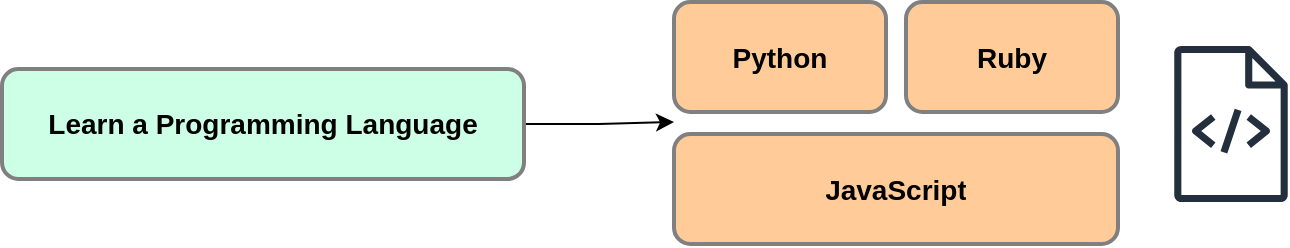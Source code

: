 <mxfile version="21.6.9" type="github">
  <diagram name="Page-1" id="ckWAQ8MBUfrxwX41ebk0">
    <mxGraphModel dx="1215" dy="2134" grid="0" gridSize="10" guides="1" tooltips="1" connect="1" arrows="1" fold="1" page="1" pageScale="1" pageWidth="1169" pageHeight="827" math="0" shadow="0">
      <root>
        <mxCell id="0" />
        <mxCell id="1" parent="0" />
        <mxCell id="TG_LKD3CWlQSCmAl-Nzj-1" value="" style="sketch=0;outlineConnect=0;fontColor=#232F3E;gradientColor=none;fillColor=#232F3D;strokeColor=none;dashed=0;verticalLabelPosition=bottom;verticalAlign=top;align=center;html=1;fontSize=12;fontStyle=0;aspect=fixed;pointerEvents=1;shape=mxgraph.aws4.source_code;" vertex="1" parent="1">
          <mxGeometry x="1794" y="-726" width="57" height="78" as="geometry" />
        </mxCell>
        <mxCell id="TG_LKD3CWlQSCmAl-Nzj-24" value="" style="edgeStyle=orthogonalEdgeStyle;rounded=0;orthogonalLoop=1;jettySize=auto;html=1;" edge="1" parent="1" source="TG_LKD3CWlQSCmAl-Nzj-3">
          <mxGeometry relative="1" as="geometry">
            <mxPoint x="1544" y="-688" as="targetPoint" />
          </mxGeometry>
        </mxCell>
        <mxCell id="TG_LKD3CWlQSCmAl-Nzj-3" value="Learn a Programming&amp;nbsp;Language" style="text;strokeColor=#808080;fillColor=#CCFFE6;align=center;verticalAlign=middle;spacingLeft=0;spacingRight=0;overflow=hidden;points=[[0,0.5],[1,0.5]];portConstraint=eastwest;rotatable=0;whiteSpace=wrap;html=1;spacing=0;fontStyle=1;strokeWidth=2;rounded=1;fontSize=14;" vertex="1" parent="1">
          <mxGeometry x="1208" y="-714.5" width="261" height="55" as="geometry" />
        </mxCell>
        <UserObject label="Python" link="https://www.python.org/" linkTarget="_blank" id="TG_LKD3CWlQSCmAl-Nzj-17">
          <mxCell style="text;strokeColor=#808080;fillColor=#FFCC99;align=center;verticalAlign=middle;spacingLeft=0;spacingRight=0;overflow=hidden;points=[[0,0.5],[1,0.5]];portConstraint=eastwest;rotatable=0;whiteSpace=wrap;html=1;spacing=0;fontStyle=1;strokeWidth=2;rounded=1;fontSize=14;" vertex="1" parent="1">
            <mxGeometry x="1544" y="-748" width="106" height="55" as="geometry" />
          </mxCell>
        </UserObject>
        <mxCell id="TG_LKD3CWlQSCmAl-Nzj-18" value="Ruby" style="text;strokeColor=#808080;fillColor=#FFCC99;align=center;verticalAlign=middle;spacingLeft=0;spacingRight=0;overflow=hidden;points=[[0,0.5],[1,0.5]];portConstraint=eastwest;rotatable=0;whiteSpace=wrap;html=1;spacing=0;fontStyle=1;strokeWidth=2;rounded=1;fontSize=14;" vertex="1" parent="1">
          <mxGeometry x="1660" y="-748" width="106" height="55" as="geometry" />
        </mxCell>
        <mxCell id="TG_LKD3CWlQSCmAl-Nzj-19" value="JavaScript" style="text;strokeColor=#808080;fillColor=#FFCC99;align=center;verticalAlign=middle;spacingLeft=0;spacingRight=0;overflow=hidden;points=[[0,0.5],[1,0.5]];portConstraint=eastwest;rotatable=0;whiteSpace=wrap;html=1;spacing=0;fontStyle=1;strokeWidth=2;rounded=1;fontSize=14;" vertex="1" parent="1">
          <mxGeometry x="1544" y="-682" width="222" height="55" as="geometry" />
        </mxCell>
      </root>
    </mxGraphModel>
  </diagram>
</mxfile>
